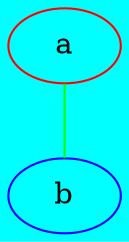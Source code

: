 graph {
    graph [bgcolor="cyan"]
    a [color="red"]
    b [color="blue"]
    a -- b [color="green"]
}
